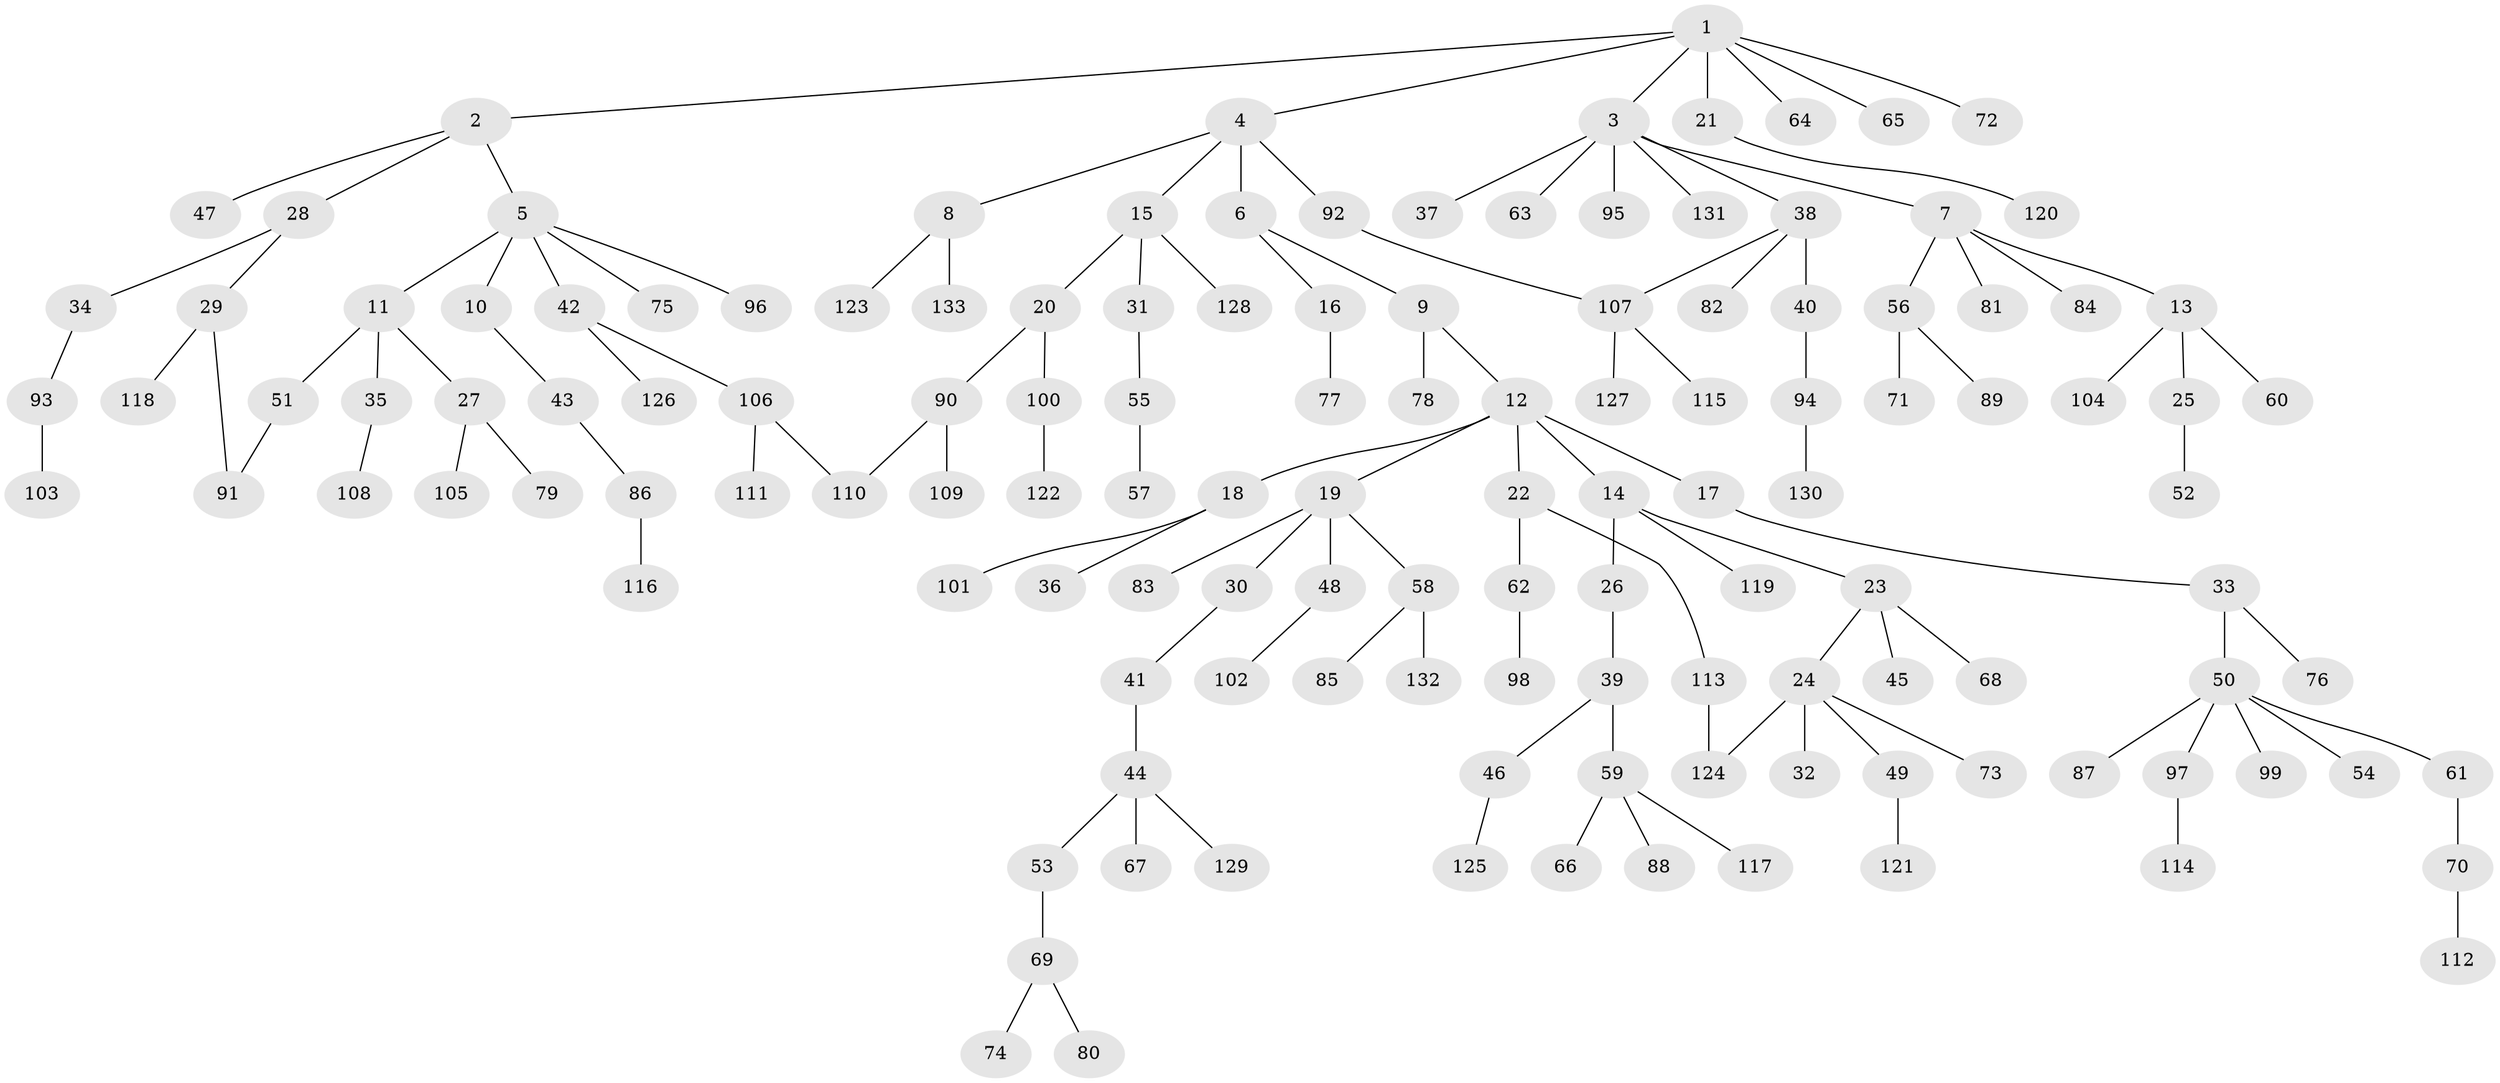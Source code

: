 // coarse degree distribution, {4: 0.08955223880597014, 3: 0.19402985074626866, 5: 0.029850746268656716, 2: 0.31343283582089554, 1: 0.373134328358209}
// Generated by graph-tools (version 1.1) at 2025/43/03/06/25 01:43:18]
// undirected, 133 vertices, 136 edges
graph export_dot {
graph [start="1"]
  node [color=gray90,style=filled];
  1;
  2;
  3;
  4;
  5;
  6;
  7;
  8;
  9;
  10;
  11;
  12;
  13;
  14;
  15;
  16;
  17;
  18;
  19;
  20;
  21;
  22;
  23;
  24;
  25;
  26;
  27;
  28;
  29;
  30;
  31;
  32;
  33;
  34;
  35;
  36;
  37;
  38;
  39;
  40;
  41;
  42;
  43;
  44;
  45;
  46;
  47;
  48;
  49;
  50;
  51;
  52;
  53;
  54;
  55;
  56;
  57;
  58;
  59;
  60;
  61;
  62;
  63;
  64;
  65;
  66;
  67;
  68;
  69;
  70;
  71;
  72;
  73;
  74;
  75;
  76;
  77;
  78;
  79;
  80;
  81;
  82;
  83;
  84;
  85;
  86;
  87;
  88;
  89;
  90;
  91;
  92;
  93;
  94;
  95;
  96;
  97;
  98;
  99;
  100;
  101;
  102;
  103;
  104;
  105;
  106;
  107;
  108;
  109;
  110;
  111;
  112;
  113;
  114;
  115;
  116;
  117;
  118;
  119;
  120;
  121;
  122;
  123;
  124;
  125;
  126;
  127;
  128;
  129;
  130;
  131;
  132;
  133;
  1 -- 2;
  1 -- 3;
  1 -- 4;
  1 -- 21;
  1 -- 64;
  1 -- 65;
  1 -- 72;
  2 -- 5;
  2 -- 28;
  2 -- 47;
  3 -- 7;
  3 -- 37;
  3 -- 38;
  3 -- 63;
  3 -- 95;
  3 -- 131;
  4 -- 6;
  4 -- 8;
  4 -- 15;
  4 -- 92;
  5 -- 10;
  5 -- 11;
  5 -- 42;
  5 -- 75;
  5 -- 96;
  6 -- 9;
  6 -- 16;
  7 -- 13;
  7 -- 56;
  7 -- 81;
  7 -- 84;
  8 -- 123;
  8 -- 133;
  9 -- 12;
  9 -- 78;
  10 -- 43;
  11 -- 27;
  11 -- 35;
  11 -- 51;
  12 -- 14;
  12 -- 17;
  12 -- 18;
  12 -- 19;
  12 -- 22;
  13 -- 25;
  13 -- 60;
  13 -- 104;
  14 -- 23;
  14 -- 26;
  14 -- 119;
  15 -- 20;
  15 -- 31;
  15 -- 128;
  16 -- 77;
  17 -- 33;
  18 -- 36;
  18 -- 101;
  19 -- 30;
  19 -- 48;
  19 -- 58;
  19 -- 83;
  20 -- 90;
  20 -- 100;
  21 -- 120;
  22 -- 62;
  22 -- 113;
  23 -- 24;
  23 -- 45;
  23 -- 68;
  24 -- 32;
  24 -- 49;
  24 -- 73;
  24 -- 124;
  25 -- 52;
  26 -- 39;
  27 -- 79;
  27 -- 105;
  28 -- 29;
  28 -- 34;
  29 -- 91;
  29 -- 118;
  30 -- 41;
  31 -- 55;
  33 -- 50;
  33 -- 76;
  34 -- 93;
  35 -- 108;
  38 -- 40;
  38 -- 82;
  38 -- 107;
  39 -- 46;
  39 -- 59;
  40 -- 94;
  41 -- 44;
  42 -- 106;
  42 -- 126;
  43 -- 86;
  44 -- 53;
  44 -- 67;
  44 -- 129;
  46 -- 125;
  48 -- 102;
  49 -- 121;
  50 -- 54;
  50 -- 61;
  50 -- 87;
  50 -- 97;
  50 -- 99;
  51 -- 91;
  53 -- 69;
  55 -- 57;
  56 -- 71;
  56 -- 89;
  58 -- 85;
  58 -- 132;
  59 -- 66;
  59 -- 88;
  59 -- 117;
  61 -- 70;
  62 -- 98;
  69 -- 74;
  69 -- 80;
  70 -- 112;
  86 -- 116;
  90 -- 109;
  90 -- 110;
  92 -- 107;
  93 -- 103;
  94 -- 130;
  97 -- 114;
  100 -- 122;
  106 -- 110;
  106 -- 111;
  107 -- 115;
  107 -- 127;
  113 -- 124;
}

